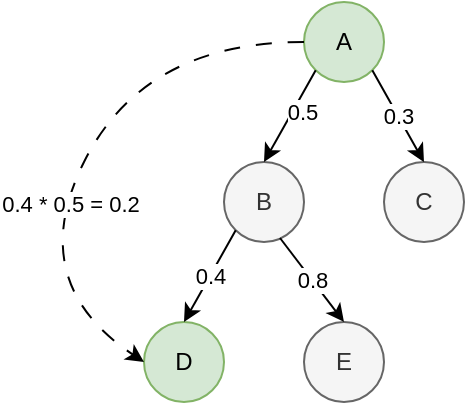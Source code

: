 <mxfile version="27.0.2">
  <diagram name="Page-1" id="7340mGMNs5xD894TJSfL">
    <mxGraphModel dx="2938" dy="1112" grid="1" gridSize="10" guides="1" tooltips="1" connect="1" arrows="1" fold="1" page="1" pageScale="1" pageWidth="850" pageHeight="1100" math="0" shadow="0">
      <root>
        <mxCell id="0" />
        <mxCell id="1" parent="0" />
        <mxCell id="Omaqz9L-98QQXD41gnPy-1" value="A" style="ellipse;whiteSpace=wrap;html=1;aspect=fixed;fillColor=#d5e8d4;strokeColor=#82b366;" vertex="1" parent="1">
          <mxGeometry x="200" y="40" width="40" height="40" as="geometry" />
        </mxCell>
        <mxCell id="Omaqz9L-98QQXD41gnPy-2" value="C" style="ellipse;whiteSpace=wrap;html=1;aspect=fixed;fillColor=#f5f5f5;fontColor=#333333;strokeColor=#666666;" vertex="1" parent="1">
          <mxGeometry x="240" y="120" width="40" height="40" as="geometry" />
        </mxCell>
        <mxCell id="Omaqz9L-98QQXD41gnPy-3" value="B" style="ellipse;whiteSpace=wrap;html=1;aspect=fixed;fillColor=#f5f5f5;fontColor=#333333;strokeColor=#666666;" vertex="1" parent="1">
          <mxGeometry x="160" y="120" width="40" height="40" as="geometry" />
        </mxCell>
        <mxCell id="Omaqz9L-98QQXD41gnPy-4" value="E" style="ellipse;whiteSpace=wrap;html=1;aspect=fixed;fillColor=#f5f5f5;fontColor=#333333;strokeColor=#666666;" vertex="1" parent="1">
          <mxGeometry x="200" y="200" width="40" height="40" as="geometry" />
        </mxCell>
        <mxCell id="Omaqz9L-98QQXD41gnPy-5" value="D" style="ellipse;whiteSpace=wrap;html=1;aspect=fixed;fillColor=#d5e8d4;strokeColor=#82b366;" vertex="1" parent="1">
          <mxGeometry x="120" y="200" width="40" height="40" as="geometry" />
        </mxCell>
        <mxCell id="Omaqz9L-98QQXD41gnPy-9" value="" style="endArrow=classic;html=1;rounded=0;exitX=0;exitY=1;exitDx=0;exitDy=0;entryX=0.5;entryY=0;entryDx=0;entryDy=0;" edge="1" parent="1" source="Omaqz9L-98QQXD41gnPy-1" target="Omaqz9L-98QQXD41gnPy-3">
          <mxGeometry width="50" height="50" relative="1" as="geometry">
            <mxPoint x="70" y="60" as="sourcePoint" />
            <mxPoint x="120" y="10" as="targetPoint" />
          </mxGeometry>
        </mxCell>
        <mxCell id="Omaqz9L-98QQXD41gnPy-13" value="0.5" style="edgeLabel;html=1;align=center;verticalAlign=middle;resizable=0;points=[];" vertex="1" connectable="0" parent="Omaqz9L-98QQXD41gnPy-9">
          <mxGeometry x="-0.182" y="4" relative="1" as="geometry">
            <mxPoint as="offset" />
          </mxGeometry>
        </mxCell>
        <mxCell id="Omaqz9L-98QQXD41gnPy-10" value="0.3" style="endArrow=classic;html=1;rounded=0;exitX=1;exitY=1;exitDx=0;exitDy=0;entryX=0.5;entryY=0;entryDx=0;entryDy=0;" edge="1" parent="1" source="Omaqz9L-98QQXD41gnPy-1" target="Omaqz9L-98QQXD41gnPy-2">
          <mxGeometry width="50" height="50" relative="1" as="geometry">
            <mxPoint x="216" y="84" as="sourcePoint" />
            <mxPoint x="190" y="130" as="targetPoint" />
          </mxGeometry>
        </mxCell>
        <mxCell id="Omaqz9L-98QQXD41gnPy-11" value="0.4" style="endArrow=classic;html=1;rounded=0;exitX=0;exitY=1;exitDx=0;exitDy=0;entryX=0.5;entryY=0;entryDx=0;entryDy=0;" edge="1" parent="1" source="Omaqz9L-98QQXD41gnPy-3" target="Omaqz9L-98QQXD41gnPy-5">
          <mxGeometry width="50" height="50" relative="1" as="geometry">
            <mxPoint x="216" y="84" as="sourcePoint" />
            <mxPoint x="190" y="130" as="targetPoint" />
          </mxGeometry>
        </mxCell>
        <mxCell id="Omaqz9L-98QQXD41gnPy-12" value="0.8" style="endArrow=classic;html=1;rounded=0;exitX=0.7;exitY=0.95;exitDx=0;exitDy=0;entryX=0.5;entryY=0;entryDx=0;entryDy=0;exitPerimeter=0;" edge="1" parent="1" source="Omaqz9L-98QQXD41gnPy-3" target="Omaqz9L-98QQXD41gnPy-4">
          <mxGeometry width="50" height="50" relative="1" as="geometry">
            <mxPoint x="176" y="164" as="sourcePoint" />
            <mxPoint x="150" y="210" as="targetPoint" />
          </mxGeometry>
        </mxCell>
        <mxCell id="Omaqz9L-98QQXD41gnPy-14" value="" style="curved=1;endArrow=classic;html=1;rounded=0;exitX=0;exitY=0.5;exitDx=0;exitDy=0;entryX=0;entryY=0.5;entryDx=0;entryDy=0;dashed=1;dashPattern=8 8;" edge="1" parent="1" source="Omaqz9L-98QQXD41gnPy-1" target="Omaqz9L-98QQXD41gnPy-5">
          <mxGeometry width="50" height="50" relative="1" as="geometry">
            <mxPoint x="270" y="520" as="sourcePoint" />
            <mxPoint x="320" y="470" as="targetPoint" />
            <Array as="points">
              <mxPoint x="120" y="60" />
              <mxPoint x="60" y="180" />
            </Array>
          </mxGeometry>
        </mxCell>
        <mxCell id="Omaqz9L-98QQXD41gnPy-15" value="0.4 * 0.5 = 0.2" style="edgeLabel;html=1;align=center;verticalAlign=middle;resizable=0;points=[];" vertex="1" connectable="0" parent="Omaqz9L-98QQXD41gnPy-14">
          <mxGeometry x="0.181" y="3" relative="1" as="geometry">
            <mxPoint as="offset" />
          </mxGeometry>
        </mxCell>
      </root>
    </mxGraphModel>
  </diagram>
</mxfile>
